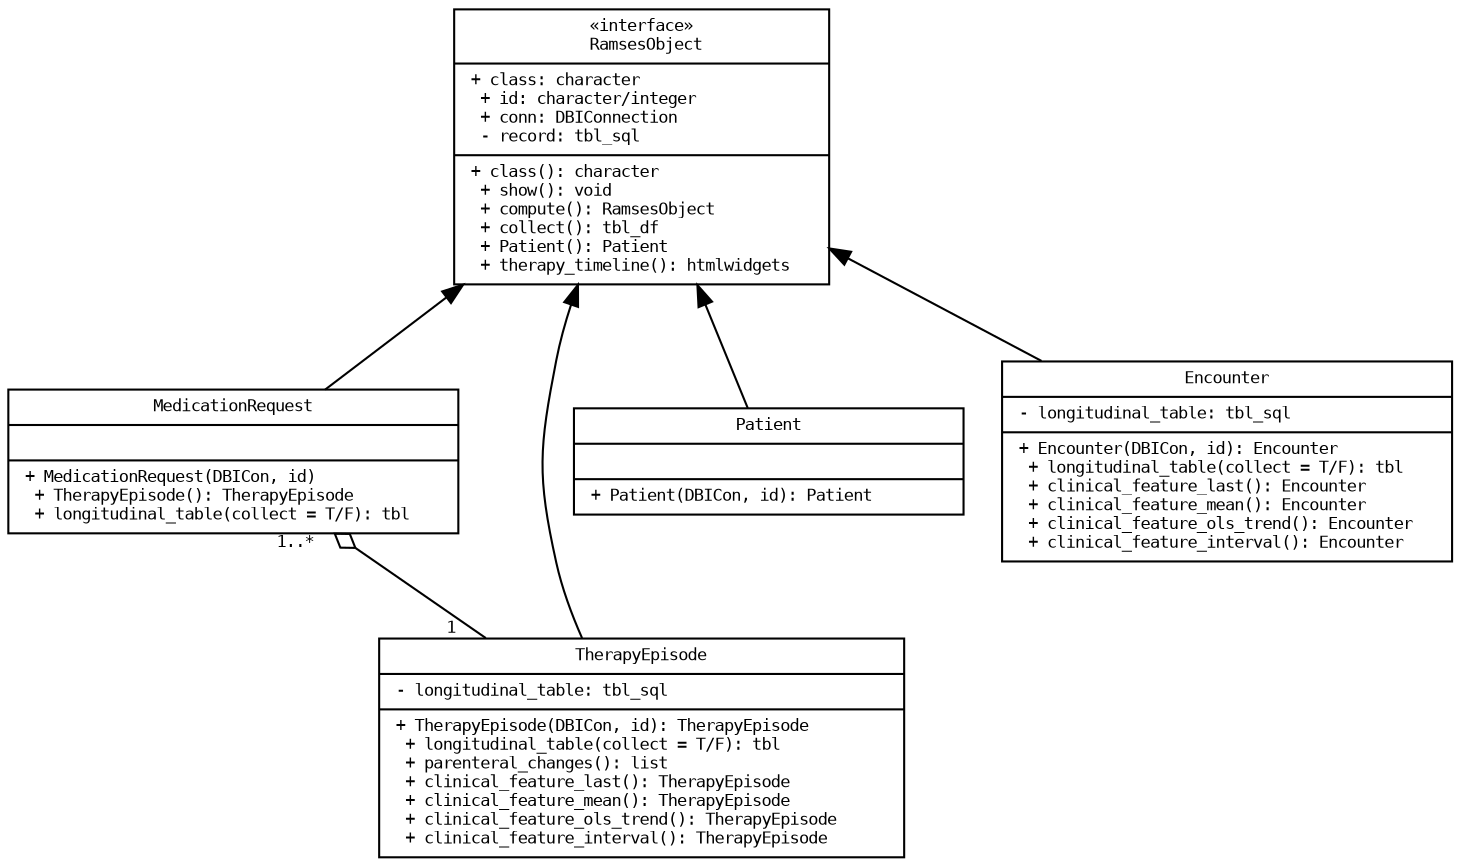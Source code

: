 digraph G {
  

  node [
          fontname = "monospace"
          shape = "record"
          width = 1.5
          fontsize = 8
  ]

  edge [
          fontname = "monospace"
          fontsize = 8
  ]

# arrowheads
# Association open
# Inheritance empty
# Realisation/implementation empty + style=dashed
# Dependency open + style=dashed
# Aggregation odiamond
# Composition diamond


# Interface
RamsesObject [
  width = 2.5
  label = "{«interface»\n
  RamsesObject|
  + class: character\l
  + id: character/integer\l
  + conn: DBIConnection\l
  - record: tbl_sql\l|
  
  + class(): character\l
  + show(): void\l
  + compute(): RamsesObject\l
  + collect(): tbl_df\l
  + Patient(): Patient\l
  + therapy_timeline(): htmlwidgets\l}"
]

/*
Prescription [
  width = 3
  label = "{Prescription|
  - prescription_type: \{\"mono\", \"combo\"\}\l
  - medication_requests\l
  + therapy_id: character\l|
  
  + Prescription(DBICon., id): Prescription\l
  + Patient(): Patient\l
  + TherapyEpisode(): TherapyEpisode\l
  + prescription_type(): \{\"mono\", \"combo\"\}\l
  + medication_requests(): list\l
  + therapy_timeline(): htmlwidgets\l}"
]

Prescription_Mono [
  label = "{Prescription_Mono|
  - type: \"mono\"\l
  }"
]

Prescription_Combo [
  label = "{Prescription_Combo|
  - type: \"combo\"\l
  }"
]
*/

MedicationRequest [
  width = 3
  label = "{MedicationRequest|
  \l|
  
  + MedicationRequest(DBICon, id)\l
  + TherapyEpisode(): TherapyEpisode\l
  + longitudinal_table(collect = T/F): tbl\l}"
  
  # + Clinician(): Clinician\l
  #  + Prescription(): Prescription\l
]

TherapyEpisode [
  width = 3.5
  label = "{TherapyEpisode|
  - longitudinal_table: tbl_sql\l|
  
  + TherapyEpisode(DBICon, id): TherapyEpisode\l
  + longitudinal_table(collect = T/F): tbl\l
  + parenteral_changes(): list\l
  + clinical_feature_last(): TherapyEpisode\l
  + clinical_feature_mean(): TherapyEpisode\l
  + clinical_feature_ols_trend(): TherapyEpisode\l
  + clinical_feature_interval(): TherapyEpisode\l}"
#  + medication_request(): list\l}"
]

Patient [
  width = 2.6
  label = "{Patient|
  \l|
  + Patient(DBICon, id): Patient\l}"
]

Encounter [
  width = 3
  label = "{Encounter|
  - longitudinal_table: tbl_sql\l|

  + Encounter(DBICon, id): Encounter\l
  + longitudinal_table(collect = T/F): tbl\l
  + clinical_feature_last(): Encounter\l
  + clinical_feature_mean(): Encounter\l
  + clinical_feature_ols_trend(): Encounter\l
  + clinical_feature_interval(): Encounter\l}"
]

/*
Clinician [
  width = 2.5
  label = "{Clinician|
  \l|
  + Clinician(DBICon, id): Clinician\l
  + get_specialty(): character\l
  + get_lead_clinician: Clinician\l}"
]*/


/*RamsesObject -> Prescription [dir=back]
Prescription -> Prescription_Mono [dir=back]
Prescription -> Prescription_Combo [dir=back]*/
RamsesObject -> MedicationRequest [dir=back]

RamsesObject -> Patient [dir=back]
RamsesObject -> Encounter [dir=back]
RamsesObject -> TherapyEpisode [dir=back]

TherapyEpisode -> MedicationRequest [ constraint=false
  arrowhead=odiamond
  headlabel = "1..*  "
  taillabel = "1   "]
/*Prescription_Mono -> MedicationRequest [ constraint=false
  arrowhead=odiamond
  headlabel = "1..*       "
  taillabel = "1"]
Prescription_Combo -> MedicationRequest [
  arrowhead=odiamond
  headlabel = "2..*    "
  taillabel = "1"]*/


/*Patient -> Clinician [ style = invis ]; 
TherapyEpisode -> Clinician  [ style = invis ]; */
Patient -> TherapyEpisode  [ style = invis ]; 


}
